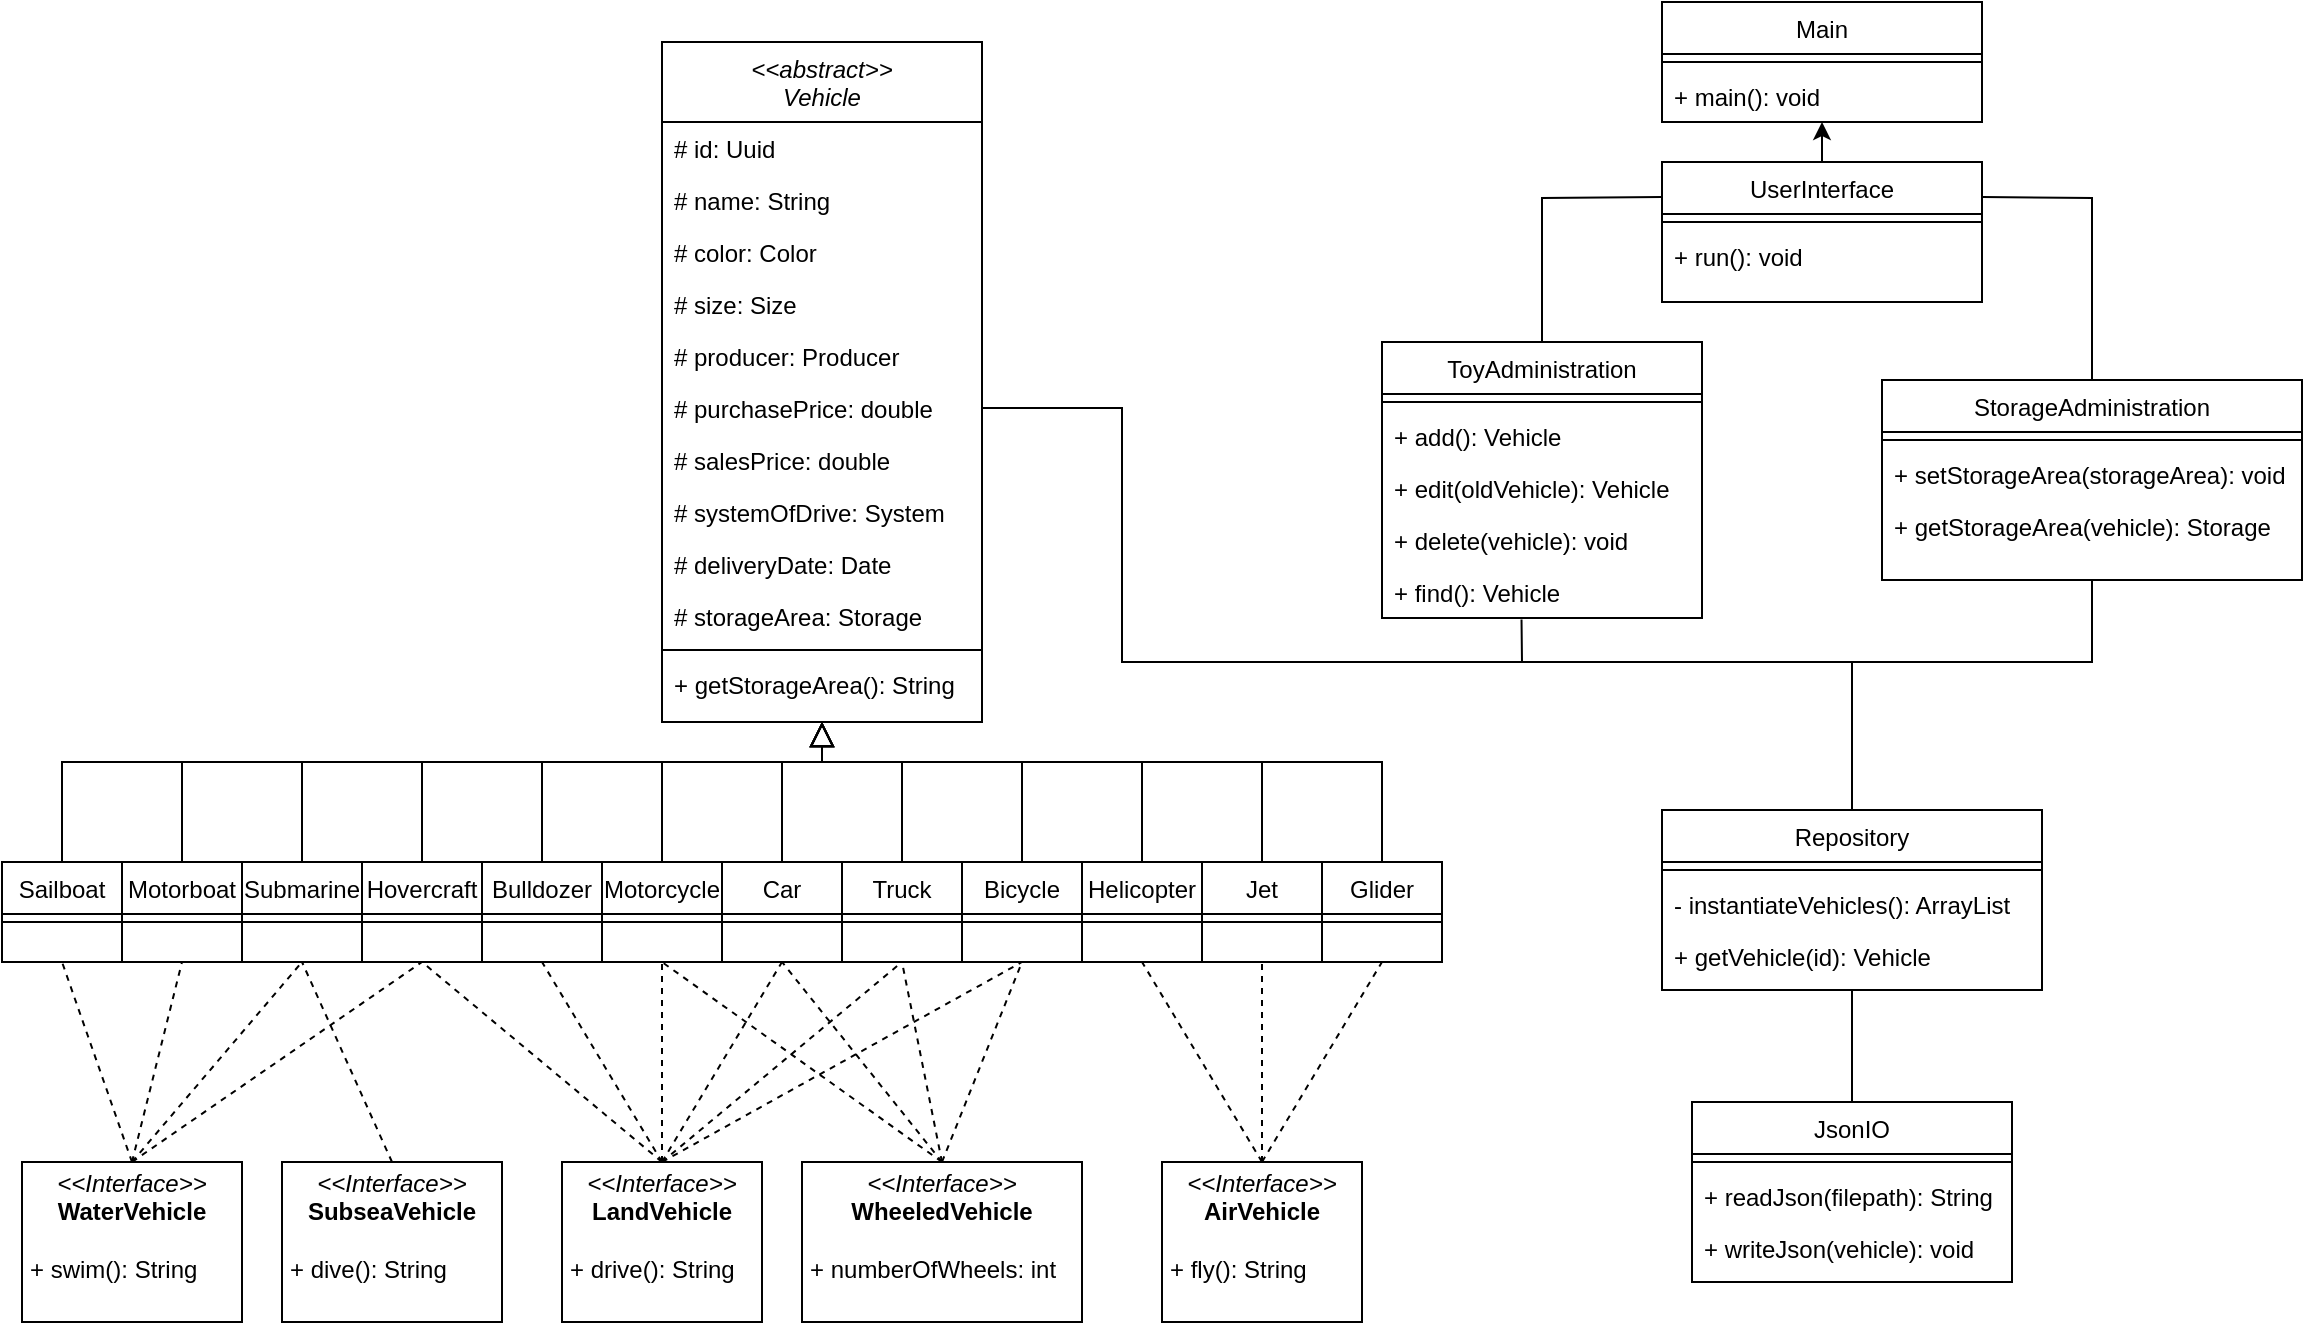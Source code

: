 <mxfile version="20.2.8" type="device"><diagram id="C5RBs43oDa-KdzZeNtuy" name="Page-1"><mxGraphModel dx="1321" dy="770" grid="1" gridSize="10" guides="1" tooltips="1" connect="1" arrows="1" fold="1" page="1" pageScale="1" pageWidth="1169" pageHeight="827" background="none" math="0" shadow="0"><root><mxCell id="WIyWlLk6GJQsqaUBKTNV-0"/><mxCell id="WIyWlLk6GJQsqaUBKTNV-1" parent="WIyWlLk6GJQsqaUBKTNV-0"/><mxCell id="zkfFHV4jXpPFQw0GAbJ--0" value="&lt;&lt;abstract&gt;&gt;&#10;Vehicle" style="swimlane;fontStyle=2;align=center;verticalAlign=top;childLayout=stackLayout;horizontal=1;startSize=40;horizontalStack=0;resizeParent=1;resizeLast=0;collapsible=1;marginBottom=0;rounded=0;shadow=0;strokeWidth=1;" parent="WIyWlLk6GJQsqaUBKTNV-1" vertex="1"><mxGeometry x="330" y="30" width="160" height="340" as="geometry"><mxRectangle x="230" y="140" width="160" height="26" as="alternateBounds"/></mxGeometry></mxCell><mxCell id="zkfFHV4jXpPFQw0GAbJ--1" value="# id: Uuid" style="text;align=left;verticalAlign=top;spacingLeft=4;spacingRight=4;overflow=hidden;rotatable=0;points=[[0,0.5],[1,0.5]];portConstraint=eastwest;" parent="zkfFHV4jXpPFQw0GAbJ--0" vertex="1"><mxGeometry y="40" width="160" height="26" as="geometry"/></mxCell><mxCell id="zkfFHV4jXpPFQw0GAbJ--2" value="# name: String" style="text;align=left;verticalAlign=top;spacingLeft=4;spacingRight=4;overflow=hidden;rotatable=0;points=[[0,0.5],[1,0.5]];portConstraint=eastwest;rounded=0;shadow=0;html=0;" parent="zkfFHV4jXpPFQw0GAbJ--0" vertex="1"><mxGeometry y="66" width="160" height="26" as="geometry"/></mxCell><mxCell id="zkfFHV4jXpPFQw0GAbJ--3" value="# color: Color" style="text;align=left;verticalAlign=top;spacingLeft=4;spacingRight=4;overflow=hidden;rotatable=0;points=[[0,0.5],[1,0.5]];portConstraint=eastwest;rounded=0;shadow=0;html=0;" parent="zkfFHV4jXpPFQw0GAbJ--0" vertex="1"><mxGeometry y="92" width="160" height="26" as="geometry"/></mxCell><mxCell id="8OwwQcDGxxuHu0aGIDYA-7" value="# size: Size" style="text;align=left;verticalAlign=top;spacingLeft=4;spacingRight=4;overflow=hidden;rotatable=0;points=[[0,0.5],[1,0.5]];portConstraint=eastwest;rounded=0;shadow=0;html=0;" parent="zkfFHV4jXpPFQw0GAbJ--0" vertex="1"><mxGeometry y="118" width="160" height="26" as="geometry"/></mxCell><mxCell id="8OwwQcDGxxuHu0aGIDYA-8" value="# producer: Producer" style="text;align=left;verticalAlign=top;spacingLeft=4;spacingRight=4;overflow=hidden;rotatable=0;points=[[0,0.5],[1,0.5]];portConstraint=eastwest;rounded=0;shadow=0;html=0;" parent="zkfFHV4jXpPFQw0GAbJ--0" vertex="1"><mxGeometry y="144" width="160" height="26" as="geometry"/></mxCell><mxCell id="8OwwQcDGxxuHu0aGIDYA-9" value="# purchasePrice: double" style="text;align=left;verticalAlign=top;spacingLeft=4;spacingRight=4;overflow=hidden;rotatable=0;points=[[0,0.5],[1,0.5]];portConstraint=eastwest;rounded=0;shadow=0;html=0;" parent="zkfFHV4jXpPFQw0GAbJ--0" vertex="1"><mxGeometry y="170" width="160" height="26" as="geometry"/></mxCell><mxCell id="8OwwQcDGxxuHu0aGIDYA-0" value="# salesPrice: double" style="text;align=left;verticalAlign=top;spacingLeft=4;spacingRight=4;overflow=hidden;rotatable=0;points=[[0,0.5],[1,0.5]];portConstraint=eastwest;rounded=0;shadow=0;html=0;" parent="zkfFHV4jXpPFQw0GAbJ--0" vertex="1"><mxGeometry y="196" width="160" height="26" as="geometry"/></mxCell><mxCell id="8OwwQcDGxxuHu0aGIDYA-11" value="# systemOfDrive: System" style="text;align=left;verticalAlign=top;spacingLeft=4;spacingRight=4;overflow=hidden;rotatable=0;points=[[0,0.5],[1,0.5]];portConstraint=eastwest;rounded=0;shadow=0;html=0;" parent="zkfFHV4jXpPFQw0GAbJ--0" vertex="1"><mxGeometry y="222" width="160" height="26" as="geometry"/></mxCell><mxCell id="8OwwQcDGxxuHu0aGIDYA-10" value="# deliveryDate: Date" style="text;align=left;verticalAlign=top;spacingLeft=4;spacingRight=4;overflow=hidden;rotatable=0;points=[[0,0.5],[1,0.5]];portConstraint=eastwest;rounded=0;shadow=0;html=0;" parent="zkfFHV4jXpPFQw0GAbJ--0" vertex="1"><mxGeometry y="248" width="160" height="26" as="geometry"/></mxCell><mxCell id="8OwwQcDGxxuHu0aGIDYA-12" value="# storageArea: Storage" style="text;align=left;verticalAlign=top;spacingLeft=4;spacingRight=4;overflow=hidden;rotatable=0;points=[[0,0.5],[1,0.5]];portConstraint=eastwest;rounded=0;shadow=0;html=0;" parent="zkfFHV4jXpPFQw0GAbJ--0" vertex="1"><mxGeometry y="274" width="160" height="26" as="geometry"/></mxCell><mxCell id="zkfFHV4jXpPFQw0GAbJ--4" value="" style="line;html=1;strokeWidth=1;align=left;verticalAlign=middle;spacingTop=-1;spacingLeft=3;spacingRight=3;rotatable=0;labelPosition=right;points=[];portConstraint=eastwest;" parent="zkfFHV4jXpPFQw0GAbJ--0" vertex="1"><mxGeometry y="300" width="160" height="8" as="geometry"/></mxCell><mxCell id="8OwwQcDGxxuHu0aGIDYA-20" value="+ getStorageArea(): String" style="text;align=left;verticalAlign=top;spacingLeft=4;spacingRight=4;overflow=hidden;rotatable=0;points=[[0,0.5],[1,0.5]];portConstraint=eastwest;" parent="zkfFHV4jXpPFQw0GAbJ--0" vertex="1"><mxGeometry y="308" width="160" height="26" as="geometry"/></mxCell><mxCell id="zkfFHV4jXpPFQw0GAbJ--6" value="Sailboat" style="swimlane;fontStyle=0;align=center;verticalAlign=top;childLayout=stackLayout;horizontal=1;startSize=26;horizontalStack=0;resizeParent=1;resizeLast=0;collapsible=1;marginBottom=0;rounded=0;shadow=0;strokeWidth=1;" parent="WIyWlLk6GJQsqaUBKTNV-1" vertex="1"><mxGeometry y="440" width="60" height="50" as="geometry"><mxRectangle x="130" y="380" width="160" height="26" as="alternateBounds"/></mxGeometry></mxCell><mxCell id="zkfFHV4jXpPFQw0GAbJ--9" value="" style="line;html=1;strokeWidth=1;align=left;verticalAlign=middle;spacingTop=-1;spacingLeft=3;spacingRight=3;rotatable=0;labelPosition=right;points=[];portConstraint=eastwest;" parent="zkfFHV4jXpPFQw0GAbJ--6" vertex="1"><mxGeometry y="26" width="60" height="8" as="geometry"/></mxCell><mxCell id="zkfFHV4jXpPFQw0GAbJ--12" value="" style="endArrow=block;endSize=10;endFill=0;shadow=0;strokeWidth=1;rounded=0;edgeStyle=elbowEdgeStyle;elbow=vertical;" parent="WIyWlLk6GJQsqaUBKTNV-1" source="zkfFHV4jXpPFQw0GAbJ--6" target="zkfFHV4jXpPFQw0GAbJ--0" edge="1"><mxGeometry width="160" relative="1" as="geometry"><mxPoint x="200" y="203" as="sourcePoint"/><mxPoint x="200" y="203" as="targetPoint"/><Array as="points"><mxPoint x="410" y="390"/></Array></mxGeometry></mxCell><mxCell id="zkfFHV4jXpPFQw0GAbJ--13" value="Bulldozer" style="swimlane;fontStyle=0;align=center;verticalAlign=top;childLayout=stackLayout;horizontal=1;startSize=26;horizontalStack=0;resizeParent=1;resizeLast=0;collapsible=1;marginBottom=0;rounded=0;shadow=0;strokeWidth=1;" parent="WIyWlLk6GJQsqaUBKTNV-1" vertex="1"><mxGeometry x="240" y="440" width="60" height="50" as="geometry"><mxRectangle x="340" y="380" width="170" height="26" as="alternateBounds"/></mxGeometry></mxCell><mxCell id="zkfFHV4jXpPFQw0GAbJ--15" value="" style="line;html=1;strokeWidth=1;align=left;verticalAlign=middle;spacingTop=-1;spacingLeft=3;spacingRight=3;rotatable=0;labelPosition=right;points=[];portConstraint=eastwest;" parent="zkfFHV4jXpPFQw0GAbJ--13" vertex="1"><mxGeometry y="26" width="60" height="8" as="geometry"/></mxCell><mxCell id="zkfFHV4jXpPFQw0GAbJ--16" value="" style="endArrow=block;endSize=10;endFill=0;shadow=0;strokeWidth=1;rounded=0;edgeStyle=elbowEdgeStyle;elbow=vertical;entryX=0.5;entryY=1;entryDx=0;entryDy=0;" parent="WIyWlLk6GJQsqaUBKTNV-1" source="zkfFHV4jXpPFQw0GAbJ--13" target="zkfFHV4jXpPFQw0GAbJ--0" edge="1"><mxGeometry width="160" relative="1" as="geometry"><mxPoint x="210" y="373" as="sourcePoint"/><mxPoint x="310" y="271" as="targetPoint"/><Array as="points"><mxPoint x="350" y="390"/></Array></mxGeometry></mxCell><mxCell id="8OwwQcDGxxuHu0aGIDYA-53" style="edgeStyle=orthogonalEdgeStyle;rounded=0;orthogonalLoop=1;jettySize=auto;html=1;exitX=0.5;exitY=0;exitDx=0;exitDy=0;entryX=0.5;entryY=1;entryDx=0;entryDy=0;" parent="WIyWlLk6GJQsqaUBKTNV-1" source="zkfFHV4jXpPFQw0GAbJ--17" target="8OwwQcDGxxuHu0aGIDYA-50" edge="1"><mxGeometry relative="1" as="geometry"/></mxCell><mxCell id="zkfFHV4jXpPFQw0GAbJ--17" value="UserInterface" style="swimlane;fontStyle=0;align=center;verticalAlign=top;childLayout=stackLayout;horizontal=1;startSize=26;horizontalStack=0;resizeParent=1;resizeLast=0;collapsible=1;marginBottom=0;rounded=0;shadow=0;strokeWidth=1;" parent="WIyWlLk6GJQsqaUBKTNV-1" vertex="1"><mxGeometry x="830" y="90" width="160" height="70" as="geometry"><mxRectangle x="550" y="140" width="160" height="26" as="alternateBounds"/></mxGeometry></mxCell><mxCell id="zkfFHV4jXpPFQw0GAbJ--23" value="" style="line;html=1;strokeWidth=1;align=left;verticalAlign=middle;spacingTop=-1;spacingLeft=3;spacingRight=3;rotatable=0;labelPosition=right;points=[];portConstraint=eastwest;" parent="zkfFHV4jXpPFQw0GAbJ--17" vertex="1"><mxGeometry y="26" width="160" height="8" as="geometry"/></mxCell><mxCell id="zkfFHV4jXpPFQw0GAbJ--24" value="+ run(): void" style="text;align=left;verticalAlign=top;spacingLeft=4;spacingRight=4;overflow=hidden;rotatable=0;points=[[0,0.5],[1,0.5]];portConstraint=eastwest;" parent="zkfFHV4jXpPFQw0GAbJ--17" vertex="1"><mxGeometry y="34" width="160" height="26" as="geometry"/></mxCell><mxCell id="8OwwQcDGxxuHu0aGIDYA-1" value="Helicopter" style="swimlane;fontStyle=0;align=center;verticalAlign=top;childLayout=stackLayout;horizontal=1;startSize=26;horizontalStack=0;resizeParent=1;resizeLast=0;collapsible=1;marginBottom=0;rounded=0;shadow=0;strokeWidth=1;" parent="WIyWlLk6GJQsqaUBKTNV-1" vertex="1"><mxGeometry x="540" y="440" width="60" height="50" as="geometry"><mxRectangle x="340" y="380" width="170" height="26" as="alternateBounds"/></mxGeometry></mxCell><mxCell id="8OwwQcDGxxuHu0aGIDYA-3" value="" style="line;html=1;strokeWidth=1;align=left;verticalAlign=middle;spacingTop=-1;spacingLeft=3;spacingRight=3;rotatable=0;labelPosition=right;points=[];portConstraint=eastwest;" parent="8OwwQcDGxxuHu0aGIDYA-1" vertex="1"><mxGeometry y="26" width="60" height="8" as="geometry"/></mxCell><mxCell id="8OwwQcDGxxuHu0aGIDYA-4" value="" style="endArrow=block;endSize=10;endFill=0;shadow=0;strokeWidth=1;rounded=0;edgeStyle=elbowEdgeStyle;elbow=vertical;exitX=0.5;exitY=0;exitDx=0;exitDy=0;entryX=0.5;entryY=1;entryDx=0;entryDy=0;" parent="WIyWlLk6GJQsqaUBKTNV-1" source="8OwwQcDGxxuHu0aGIDYA-1" target="zkfFHV4jXpPFQw0GAbJ--0" edge="1"><mxGeometry width="160" relative="1" as="geometry"><mxPoint x="320" y="354" as="sourcePoint"/><mxPoint x="520" y="310" as="targetPoint"/><Array as="points"><mxPoint x="530" y="390"/><mxPoint x="510" y="340"/><mxPoint x="410" y="340"/></Array></mxGeometry></mxCell><mxCell id="8OwwQcDGxxuHu0aGIDYA-25" value="ToyAdministration" style="swimlane;fontStyle=0;align=center;verticalAlign=top;childLayout=stackLayout;horizontal=1;startSize=26;horizontalStack=0;resizeParent=1;resizeLast=0;collapsible=1;marginBottom=0;rounded=0;shadow=0;strokeWidth=1;" parent="WIyWlLk6GJQsqaUBKTNV-1" vertex="1"><mxGeometry x="690" y="180" width="160" height="138" as="geometry"><mxRectangle x="550" y="140" width="160" height="26" as="alternateBounds"/></mxGeometry></mxCell><mxCell id="8OwwQcDGxxuHu0aGIDYA-26" value="" style="line;html=1;strokeWidth=1;align=left;verticalAlign=middle;spacingTop=-1;spacingLeft=3;spacingRight=3;rotatable=0;labelPosition=right;points=[];portConstraint=eastwest;" parent="8OwwQcDGxxuHu0aGIDYA-25" vertex="1"><mxGeometry y="26" width="160" height="8" as="geometry"/></mxCell><mxCell id="8OwwQcDGxxuHu0aGIDYA-27" value="+ add(): Vehicle" style="text;align=left;verticalAlign=top;spacingLeft=4;spacingRight=4;overflow=hidden;rotatable=0;points=[[0,0.5],[1,0.5]];portConstraint=eastwest;" parent="8OwwQcDGxxuHu0aGIDYA-25" vertex="1"><mxGeometry y="34" width="160" height="26" as="geometry"/></mxCell><mxCell id="8OwwQcDGxxuHu0aGIDYA-31" value="+ edit(oldVehicle): Vehicle" style="text;align=left;verticalAlign=top;spacingLeft=4;spacingRight=4;overflow=hidden;rotatable=0;points=[[0,0.5],[1,0.5]];portConstraint=eastwest;" parent="8OwwQcDGxxuHu0aGIDYA-25" vertex="1"><mxGeometry y="60" width="160" height="26" as="geometry"/></mxCell><mxCell id="8OwwQcDGxxuHu0aGIDYA-32" value="+ delete(vehicle): void" style="text;align=left;verticalAlign=top;spacingLeft=4;spacingRight=4;overflow=hidden;rotatable=0;points=[[0,0.5],[1,0.5]];portConstraint=eastwest;" parent="8OwwQcDGxxuHu0aGIDYA-25" vertex="1"><mxGeometry y="86" width="160" height="26" as="geometry"/></mxCell><mxCell id="8OwwQcDGxxuHu0aGIDYA-33" value="+ find(): Vehicle" style="text;align=left;verticalAlign=top;spacingLeft=4;spacingRight=4;overflow=hidden;rotatable=0;points=[[0,0.5],[1,0.5]];portConstraint=eastwest;" parent="8OwwQcDGxxuHu0aGIDYA-25" vertex="1"><mxGeometry y="112" width="160" height="26" as="geometry"/></mxCell><mxCell id="8OwwQcDGxxuHu0aGIDYA-28" value="StorageAdministration" style="swimlane;fontStyle=0;align=center;verticalAlign=top;childLayout=stackLayout;horizontal=1;startSize=26;horizontalStack=0;resizeParent=1;resizeLast=0;collapsible=1;marginBottom=0;rounded=0;shadow=0;strokeWidth=1;" parent="WIyWlLk6GJQsqaUBKTNV-1" vertex="1"><mxGeometry x="940" y="199" width="210" height="100" as="geometry"><mxRectangle x="550" y="140" width="160" height="26" as="alternateBounds"/></mxGeometry></mxCell><mxCell id="8OwwQcDGxxuHu0aGIDYA-29" value="" style="line;html=1;strokeWidth=1;align=left;verticalAlign=middle;spacingTop=-1;spacingLeft=3;spacingRight=3;rotatable=0;labelPosition=right;points=[];portConstraint=eastwest;" parent="8OwwQcDGxxuHu0aGIDYA-28" vertex="1"><mxGeometry y="26" width="210" height="8" as="geometry"/></mxCell><mxCell id="8OwwQcDGxxuHu0aGIDYA-30" value="+ setStorageArea(storageArea): void" style="text;align=left;verticalAlign=top;spacingLeft=4;spacingRight=4;overflow=hidden;rotatable=0;points=[[0,0.5],[1,0.5]];portConstraint=eastwest;" parent="8OwwQcDGxxuHu0aGIDYA-28" vertex="1"><mxGeometry y="34" width="210" height="26" as="geometry"/></mxCell><mxCell id="8OwwQcDGxxuHu0aGIDYA-34" value="+ getStorageArea(vehicle): Storage" style="text;align=left;verticalAlign=top;spacingLeft=4;spacingRight=4;overflow=hidden;rotatable=0;points=[[0,0.5],[1,0.5]];portConstraint=eastwest;" parent="8OwwQcDGxxuHu0aGIDYA-28" vertex="1"><mxGeometry y="60" width="210" height="26" as="geometry"/></mxCell><mxCell id="8OwwQcDGxxuHu0aGIDYA-35" value="" style="endArrow=none;html=1;rounded=0;exitX=0.5;exitY=0;exitDx=0;exitDy=0;entryX=0;entryY=0.25;entryDx=0;entryDy=0;" parent="WIyWlLk6GJQsqaUBKTNV-1" source="8OwwQcDGxxuHu0aGIDYA-25" target="zkfFHV4jXpPFQw0GAbJ--17" edge="1"><mxGeometry width="50" height="50" relative="1" as="geometry"><mxPoint x="710" y="100" as="sourcePoint"/><mxPoint x="760" y="50" as="targetPoint"/><Array as="points"><mxPoint x="770" y="108"/></Array></mxGeometry></mxCell><mxCell id="8OwwQcDGxxuHu0aGIDYA-36" value="" style="endArrow=none;html=1;rounded=0;exitX=1;exitY=0.25;exitDx=0;exitDy=0;entryX=0.5;entryY=0;entryDx=0;entryDy=0;" parent="WIyWlLk6GJQsqaUBKTNV-1" source="zkfFHV4jXpPFQw0GAbJ--17" target="8OwwQcDGxxuHu0aGIDYA-28" edge="1"><mxGeometry width="50" height="50" relative="1" as="geometry"><mxPoint x="1020" y="80" as="sourcePoint"/><mxPoint x="1070" y="40" as="targetPoint"/><Array as="points"><mxPoint x="1045" y="108"/></Array></mxGeometry></mxCell><mxCell id="8OwwQcDGxxuHu0aGIDYA-37" value="" style="endArrow=none;html=1;rounded=0;entryX=0.436;entryY=1.03;entryDx=0;entryDy=0;entryPerimeter=0;exitX=1;exitY=0.5;exitDx=0;exitDy=0;" parent="WIyWlLk6GJQsqaUBKTNV-1" source="8OwwQcDGxxuHu0aGIDYA-9" target="8OwwQcDGxxuHu0aGIDYA-33" edge="1"><mxGeometry width="50" height="50" relative="1" as="geometry"><mxPoint x="560" y="340" as="sourcePoint"/><mxPoint x="700" y="330" as="targetPoint"/><Array as="points"><mxPoint x="560" y="213"/><mxPoint x="560" y="340"/><mxPoint x="760" y="340"/></Array></mxGeometry></mxCell><mxCell id="8OwwQcDGxxuHu0aGIDYA-38" value="" style="endArrow=none;html=1;rounded=0;entryX=0.5;entryY=1;entryDx=0;entryDy=0;" parent="WIyWlLk6GJQsqaUBKTNV-1" target="8OwwQcDGxxuHu0aGIDYA-28" edge="1"><mxGeometry width="50" height="50" relative="1" as="geometry"><mxPoint x="760" y="340" as="sourcePoint"/><mxPoint x="1030" y="300" as="targetPoint"/><Array as="points"><mxPoint x="1045" y="340"/></Array></mxGeometry></mxCell><mxCell id="8OwwQcDGxxuHu0aGIDYA-39" value="JsonIO" style="swimlane;fontStyle=0;align=center;verticalAlign=top;childLayout=stackLayout;horizontal=1;startSize=26;horizontalStack=0;resizeParent=1;resizeLast=0;collapsible=1;marginBottom=0;rounded=0;shadow=0;strokeWidth=1;" parent="WIyWlLk6GJQsqaUBKTNV-1" vertex="1"><mxGeometry x="845" y="560" width="160" height="90" as="geometry"><mxRectangle x="550" y="140" width="160" height="26" as="alternateBounds"/></mxGeometry></mxCell><mxCell id="8OwwQcDGxxuHu0aGIDYA-40" value="" style="line;html=1;strokeWidth=1;align=left;verticalAlign=middle;spacingTop=-1;spacingLeft=3;spacingRight=3;rotatable=0;labelPosition=right;points=[];portConstraint=eastwest;" parent="8OwwQcDGxxuHu0aGIDYA-39" vertex="1"><mxGeometry y="26" width="160" height="8" as="geometry"/></mxCell><mxCell id="8OwwQcDGxxuHu0aGIDYA-41" value="+ readJson(filepath): String" style="text;align=left;verticalAlign=top;spacingLeft=4;spacingRight=4;overflow=hidden;rotatable=0;points=[[0,0.5],[1,0.5]];portConstraint=eastwest;" parent="8OwwQcDGxxuHu0aGIDYA-39" vertex="1"><mxGeometry y="34" width="160" height="26" as="geometry"/></mxCell><mxCell id="8OwwQcDGxxuHu0aGIDYA-42" value="+ writeJson(vehicle): void" style="text;align=left;verticalAlign=top;spacingLeft=4;spacingRight=4;overflow=hidden;rotatable=0;points=[[0,0.5],[1,0.5]];portConstraint=eastwest;" parent="8OwwQcDGxxuHu0aGIDYA-39" vertex="1"><mxGeometry y="60" width="160" height="26" as="geometry"/></mxCell><mxCell id="8OwwQcDGxxuHu0aGIDYA-46" value="Repository" style="swimlane;fontStyle=0;align=center;verticalAlign=top;childLayout=stackLayout;horizontal=1;startSize=26;horizontalStack=0;resizeParent=1;resizeLast=0;collapsible=1;marginBottom=0;rounded=0;shadow=0;strokeWidth=1;" parent="WIyWlLk6GJQsqaUBKTNV-1" vertex="1"><mxGeometry x="830" y="414" width="190" height="90" as="geometry"><mxRectangle x="550" y="140" width="160" height="26" as="alternateBounds"/></mxGeometry></mxCell><mxCell id="8OwwQcDGxxuHu0aGIDYA-47" value="" style="line;html=1;strokeWidth=1;align=left;verticalAlign=middle;spacingTop=-1;spacingLeft=3;spacingRight=3;rotatable=0;labelPosition=right;points=[];portConstraint=eastwest;" parent="8OwwQcDGxxuHu0aGIDYA-46" vertex="1"><mxGeometry y="26" width="190" height="8" as="geometry"/></mxCell><mxCell id="8OwwQcDGxxuHu0aGIDYA-48" value="- instantiateVehicles(): ArrayList" style="text;align=left;verticalAlign=top;spacingLeft=4;spacingRight=4;overflow=hidden;rotatable=0;points=[[0,0.5],[1,0.5]];portConstraint=eastwest;" parent="8OwwQcDGxxuHu0aGIDYA-46" vertex="1"><mxGeometry y="34" width="190" height="26" as="geometry"/></mxCell><mxCell id="8OwwQcDGxxuHu0aGIDYA-49" value="+ getVehicle(id): Vehicle" style="text;align=left;verticalAlign=top;spacingLeft=4;spacingRight=4;overflow=hidden;rotatable=0;points=[[0,0.5],[1,0.5]];portConstraint=eastwest;" parent="8OwwQcDGxxuHu0aGIDYA-46" vertex="1"><mxGeometry y="60" width="190" height="26" as="geometry"/></mxCell><mxCell id="8OwwQcDGxxuHu0aGIDYA-50" value="Main" style="swimlane;fontStyle=0;align=center;verticalAlign=top;childLayout=stackLayout;horizontal=1;startSize=26;horizontalStack=0;resizeParent=1;resizeLast=0;collapsible=1;marginBottom=0;rounded=0;shadow=0;strokeWidth=1;" parent="WIyWlLk6GJQsqaUBKTNV-1" vertex="1"><mxGeometry x="830" y="10" width="160" height="60" as="geometry"><mxRectangle x="550" y="140" width="160" height="26" as="alternateBounds"/></mxGeometry></mxCell><mxCell id="8OwwQcDGxxuHu0aGIDYA-51" value="" style="line;html=1;strokeWidth=1;align=left;verticalAlign=middle;spacingTop=-1;spacingLeft=3;spacingRight=3;rotatable=0;labelPosition=right;points=[];portConstraint=eastwest;" parent="8OwwQcDGxxuHu0aGIDYA-50" vertex="1"><mxGeometry y="26" width="160" height="8" as="geometry"/></mxCell><mxCell id="8OwwQcDGxxuHu0aGIDYA-52" value="+ main(): void" style="text;align=left;verticalAlign=top;spacingLeft=4;spacingRight=4;overflow=hidden;rotatable=0;points=[[0,0.5],[1,0.5]];portConstraint=eastwest;" parent="8OwwQcDGxxuHu0aGIDYA-50" vertex="1"><mxGeometry y="34" width="160" height="26" as="geometry"/></mxCell><mxCell id="8OwwQcDGxxuHu0aGIDYA-54" value="" style="endArrow=none;html=1;rounded=0;exitX=0.5;exitY=0;exitDx=0;exitDy=0;entryX=0.5;entryY=1;entryDx=0;entryDy=0;" parent="WIyWlLk6GJQsqaUBKTNV-1" source="8OwwQcDGxxuHu0aGIDYA-39" target="8OwwQcDGxxuHu0aGIDYA-46" edge="1"><mxGeometry width="50" height="50" relative="1" as="geometry"><mxPoint x="919.44" y="554" as="sourcePoint"/><mxPoint x="920" y="510" as="targetPoint"/><Array as="points"/></mxGeometry></mxCell><mxCell id="8OwwQcDGxxuHu0aGIDYA-55" value="" style="endArrow=none;html=1;rounded=0;exitX=0.5;exitY=0;exitDx=0;exitDy=0;" parent="WIyWlLk6GJQsqaUBKTNV-1" source="8OwwQcDGxxuHu0aGIDYA-46" edge="1"><mxGeometry width="50" height="50" relative="1" as="geometry"><mxPoint x="924.69" y="406" as="sourcePoint"/><mxPoint x="925" y="340" as="targetPoint"/><Array as="points"/></mxGeometry></mxCell><mxCell id="I6MxfK9byybPwFZ5vAYQ-0" value="&lt;p style=&quot;margin:0px;margin-top:4px;text-align:center;&quot;&gt;&lt;i&gt;&amp;lt;&amp;lt;Interface&amp;gt;&amp;gt;&lt;/i&gt;&lt;br&gt;&lt;b&gt;WaterVehicle&lt;/b&gt;&lt;/p&gt;&lt;p style=&quot;margin:0px;margin-left:4px;&quot;&gt;&lt;br&gt;&lt;/p&gt;&lt;p style=&quot;margin:0px;margin-left:4px;&quot;&gt;+ swim(): String&lt;br&gt;&lt;/p&gt;" style="verticalAlign=top;align=left;overflow=fill;fontSize=12;fontFamily=Helvetica;html=1;" vertex="1" parent="WIyWlLk6GJQsqaUBKTNV-1"><mxGeometry x="10" y="590" width="110" height="80" as="geometry"/></mxCell><mxCell id="I6MxfK9byybPwFZ5vAYQ-1" value="Motorboat" style="swimlane;fontStyle=0;align=center;verticalAlign=top;childLayout=stackLayout;horizontal=1;startSize=26;horizontalStack=0;resizeParent=1;resizeLast=0;collapsible=1;marginBottom=0;rounded=0;shadow=0;strokeWidth=1;" vertex="1" parent="WIyWlLk6GJQsqaUBKTNV-1"><mxGeometry x="60" y="440" width="60" height="50" as="geometry"><mxRectangle x="130" y="380" width="160" height="26" as="alternateBounds"/></mxGeometry></mxCell><mxCell id="I6MxfK9byybPwFZ5vAYQ-2" value="" style="line;html=1;strokeWidth=1;align=left;verticalAlign=middle;spacingTop=-1;spacingLeft=3;spacingRight=3;rotatable=0;labelPosition=right;points=[];portConstraint=eastwest;" vertex="1" parent="I6MxfK9byybPwFZ5vAYQ-1"><mxGeometry y="26" width="60" height="8" as="geometry"/></mxCell><mxCell id="I6MxfK9byybPwFZ5vAYQ-3" value="Submarine" style="swimlane;fontStyle=0;align=center;verticalAlign=top;childLayout=stackLayout;horizontal=1;startSize=26;horizontalStack=0;resizeParent=1;resizeLast=0;collapsible=1;marginBottom=0;rounded=0;shadow=0;strokeWidth=1;" vertex="1" parent="WIyWlLk6GJQsqaUBKTNV-1"><mxGeometry x="120" y="440" width="60" height="50" as="geometry"><mxRectangle x="120" y="440" width="160" height="26" as="alternateBounds"/></mxGeometry></mxCell><mxCell id="I6MxfK9byybPwFZ5vAYQ-4" value="" style="line;html=1;strokeWidth=1;align=left;verticalAlign=middle;spacingTop=-1;spacingLeft=3;spacingRight=3;rotatable=0;labelPosition=right;points=[];portConstraint=eastwest;" vertex="1" parent="I6MxfK9byybPwFZ5vAYQ-3"><mxGeometry y="26" width="60" height="8" as="geometry"/></mxCell><mxCell id="I6MxfK9byybPwFZ5vAYQ-7" value="Hovercraft" style="swimlane;fontStyle=0;align=center;verticalAlign=top;childLayout=stackLayout;horizontal=1;startSize=26;horizontalStack=0;resizeParent=1;resizeLast=0;collapsible=1;marginBottom=0;rounded=0;shadow=0;strokeWidth=1;" vertex="1" parent="WIyWlLk6GJQsqaUBKTNV-1"><mxGeometry x="180" y="440" width="60" height="50" as="geometry"><mxRectangle x="120" y="440" width="160" height="26" as="alternateBounds"/></mxGeometry></mxCell><mxCell id="I6MxfK9byybPwFZ5vAYQ-8" value="" style="line;html=1;strokeWidth=1;align=left;verticalAlign=middle;spacingTop=-1;spacingLeft=3;spacingRight=3;rotatable=0;labelPosition=right;points=[];portConstraint=eastwest;" vertex="1" parent="I6MxfK9byybPwFZ5vAYQ-7"><mxGeometry y="26" width="60" height="8" as="geometry"/></mxCell><mxCell id="I6MxfK9byybPwFZ5vAYQ-12" value="&lt;p style=&quot;margin:0px;margin-top:4px;text-align:center;&quot;&gt;&lt;i&gt;&amp;lt;&amp;lt;Interface&amp;gt;&amp;gt;&lt;/i&gt;&lt;br&gt;&lt;b&gt;LandVehicle&lt;/b&gt;&lt;/p&gt;&lt;p style=&quot;margin:0px;margin-left:4px;&quot;&gt;&lt;br&gt;&lt;/p&gt;&lt;p style=&quot;margin:0px;margin-left:4px;&quot;&gt;+ drive(): String&lt;br&gt;&lt;/p&gt;" style="verticalAlign=top;align=left;overflow=fill;fontSize=12;fontFamily=Helvetica;html=1;" vertex="1" parent="WIyWlLk6GJQsqaUBKTNV-1"><mxGeometry x="280" y="590" width="100" height="80" as="geometry"/></mxCell><mxCell id="I6MxfK9byybPwFZ5vAYQ-14" value="Motorcycle" style="swimlane;fontStyle=0;align=center;verticalAlign=top;childLayout=stackLayout;horizontal=1;startSize=26;horizontalStack=0;resizeParent=1;resizeLast=0;collapsible=1;marginBottom=0;rounded=0;shadow=0;strokeWidth=1;" vertex="1" parent="WIyWlLk6GJQsqaUBKTNV-1"><mxGeometry x="300" y="440" width="60" height="50" as="geometry"><mxRectangle x="340" y="380" width="170" height="26" as="alternateBounds"/></mxGeometry></mxCell><mxCell id="I6MxfK9byybPwFZ5vAYQ-15" value="" style="line;html=1;strokeWidth=1;align=left;verticalAlign=middle;spacingTop=-1;spacingLeft=3;spacingRight=3;rotatable=0;labelPosition=right;points=[];portConstraint=eastwest;" vertex="1" parent="I6MxfK9byybPwFZ5vAYQ-14"><mxGeometry y="26" width="60" height="8" as="geometry"/></mxCell><mxCell id="I6MxfK9byybPwFZ5vAYQ-16" value="Truck" style="swimlane;fontStyle=0;align=center;verticalAlign=top;childLayout=stackLayout;horizontal=1;startSize=26;horizontalStack=0;resizeParent=1;resizeLast=0;collapsible=1;marginBottom=0;rounded=0;shadow=0;strokeWidth=1;" vertex="1" parent="WIyWlLk6GJQsqaUBKTNV-1"><mxGeometry x="420" y="440" width="60" height="50" as="geometry"><mxRectangle x="340" y="380" width="170" height="26" as="alternateBounds"/></mxGeometry></mxCell><mxCell id="I6MxfK9byybPwFZ5vAYQ-17" value="" style="line;html=1;strokeWidth=1;align=left;verticalAlign=middle;spacingTop=-1;spacingLeft=3;spacingRight=3;rotatable=0;labelPosition=right;points=[];portConstraint=eastwest;" vertex="1" parent="I6MxfK9byybPwFZ5vAYQ-16"><mxGeometry y="26" width="60" height="8" as="geometry"/></mxCell><mxCell id="I6MxfK9byybPwFZ5vAYQ-18" value="Car" style="swimlane;fontStyle=0;align=center;verticalAlign=top;childLayout=stackLayout;horizontal=1;startSize=26;horizontalStack=0;resizeParent=1;resizeLast=0;collapsible=1;marginBottom=0;rounded=0;shadow=0;strokeWidth=1;" vertex="1" parent="WIyWlLk6GJQsqaUBKTNV-1"><mxGeometry x="360" y="440" width="60" height="50" as="geometry"><mxRectangle x="340" y="380" width="170" height="26" as="alternateBounds"/></mxGeometry></mxCell><mxCell id="I6MxfK9byybPwFZ5vAYQ-19" value="" style="line;html=1;strokeWidth=1;align=left;verticalAlign=middle;spacingTop=-1;spacingLeft=3;spacingRight=3;rotatable=0;labelPosition=right;points=[];portConstraint=eastwest;" vertex="1" parent="I6MxfK9byybPwFZ5vAYQ-18"><mxGeometry y="26" width="60" height="8" as="geometry"/></mxCell><mxCell id="I6MxfK9byybPwFZ5vAYQ-20" value="Bicycle" style="swimlane;fontStyle=0;align=center;verticalAlign=top;childLayout=stackLayout;horizontal=1;startSize=26;horizontalStack=0;resizeParent=1;resizeLast=0;collapsible=1;marginBottom=0;rounded=0;shadow=0;strokeWidth=1;" vertex="1" parent="WIyWlLk6GJQsqaUBKTNV-1"><mxGeometry x="480" y="440" width="60" height="50" as="geometry"><mxRectangle x="340" y="380" width="170" height="26" as="alternateBounds"/></mxGeometry></mxCell><mxCell id="I6MxfK9byybPwFZ5vAYQ-21" value="" style="line;html=1;strokeWidth=1;align=left;verticalAlign=middle;spacingTop=-1;spacingLeft=3;spacingRight=3;rotatable=0;labelPosition=right;points=[];portConstraint=eastwest;" vertex="1" parent="I6MxfK9byybPwFZ5vAYQ-20"><mxGeometry y="26" width="60" height="8" as="geometry"/></mxCell><mxCell id="I6MxfK9byybPwFZ5vAYQ-22" value="Glider" style="swimlane;fontStyle=0;align=center;verticalAlign=top;childLayout=stackLayout;horizontal=1;startSize=26;horizontalStack=0;resizeParent=1;resizeLast=0;collapsible=1;marginBottom=0;rounded=0;shadow=0;strokeWidth=1;" vertex="1" parent="WIyWlLk6GJQsqaUBKTNV-1"><mxGeometry x="660" y="440" width="60" height="50" as="geometry"><mxRectangle x="340" y="380" width="170" height="26" as="alternateBounds"/></mxGeometry></mxCell><mxCell id="I6MxfK9byybPwFZ5vAYQ-23" value="" style="line;html=1;strokeWidth=1;align=left;verticalAlign=middle;spacingTop=-1;spacingLeft=3;spacingRight=3;rotatable=0;labelPosition=right;points=[];portConstraint=eastwest;" vertex="1" parent="I6MxfK9byybPwFZ5vAYQ-22"><mxGeometry y="26" width="60" height="8" as="geometry"/></mxCell><mxCell id="I6MxfK9byybPwFZ5vAYQ-24" value="Jet" style="swimlane;fontStyle=0;align=center;verticalAlign=top;childLayout=stackLayout;horizontal=1;startSize=26;horizontalStack=0;resizeParent=1;resizeLast=0;collapsible=1;marginBottom=0;rounded=0;shadow=0;strokeWidth=1;" vertex="1" parent="WIyWlLk6GJQsqaUBKTNV-1"><mxGeometry x="600" y="440" width="60" height="50" as="geometry"><mxRectangle x="340" y="380" width="170" height="26" as="alternateBounds"/></mxGeometry></mxCell><mxCell id="I6MxfK9byybPwFZ5vAYQ-25" value="" style="line;html=1;strokeWidth=1;align=left;verticalAlign=middle;spacingTop=-1;spacingLeft=3;spacingRight=3;rotatable=0;labelPosition=right;points=[];portConstraint=eastwest;" vertex="1" parent="I6MxfK9byybPwFZ5vAYQ-24"><mxGeometry y="26" width="60" height="8" as="geometry"/></mxCell><mxCell id="I6MxfK9byybPwFZ5vAYQ-27" value="&lt;p style=&quot;margin:0px;margin-top:4px;text-align:center;&quot;&gt;&lt;i&gt;&amp;lt;&amp;lt;Interface&amp;gt;&amp;gt;&lt;/i&gt;&lt;br&gt;&lt;b&gt;AirVehicle&lt;/b&gt;&lt;/p&gt;&lt;p style=&quot;margin:0px;margin-left:4px;&quot;&gt;&lt;br&gt;&lt;/p&gt;&lt;p style=&quot;margin:0px;margin-left:4px;&quot;&gt;+ fly(): String&lt;br&gt;&lt;/p&gt;" style="verticalAlign=top;align=left;overflow=fill;fontSize=12;fontFamily=Helvetica;html=1;" vertex="1" parent="WIyWlLk6GJQsqaUBKTNV-1"><mxGeometry x="580" y="590" width="100" height="80" as="geometry"/></mxCell><mxCell id="I6MxfK9byybPwFZ5vAYQ-28" value="" style="endArrow=none;dashed=1;html=1;rounded=0;exitX=0.5;exitY=0;exitDx=0;exitDy=0;entryX=0.5;entryY=1;entryDx=0;entryDy=0;" edge="1" parent="WIyWlLk6GJQsqaUBKTNV-1" source="I6MxfK9byybPwFZ5vAYQ-0" target="zkfFHV4jXpPFQw0GAbJ--6"><mxGeometry width="50" height="50" relative="1" as="geometry"><mxPoint x="40" y="570" as="sourcePoint"/><mxPoint x="90" y="520" as="targetPoint"/></mxGeometry></mxCell><mxCell id="I6MxfK9byybPwFZ5vAYQ-29" value="" style="endArrow=none;dashed=1;html=1;rounded=0;exitX=0.5;exitY=0;exitDx=0;exitDy=0;entryX=0.5;entryY=1;entryDx=0;entryDy=0;" edge="1" parent="WIyWlLk6GJQsqaUBKTNV-1" source="I6MxfK9byybPwFZ5vAYQ-0" target="I6MxfK9byybPwFZ5vAYQ-1"><mxGeometry width="50" height="50" relative="1" as="geometry"><mxPoint x="90" y="550" as="sourcePoint"/><mxPoint x="140" y="500" as="targetPoint"/></mxGeometry></mxCell><mxCell id="I6MxfK9byybPwFZ5vAYQ-30" value="" style="endArrow=none;dashed=1;html=1;rounded=0;exitX=0.5;exitY=0;exitDx=0;exitDy=0;entryX=0.5;entryY=1;entryDx=0;entryDy=0;" edge="1" parent="WIyWlLk6GJQsqaUBKTNV-1" source="I6MxfK9byybPwFZ5vAYQ-0" target="I6MxfK9byybPwFZ5vAYQ-3"><mxGeometry width="50" height="50" relative="1" as="geometry"><mxPoint x="-20" y="580" as="sourcePoint"/><mxPoint x="30" y="530" as="targetPoint"/><Array as="points"/></mxGeometry></mxCell><mxCell id="I6MxfK9byybPwFZ5vAYQ-31" value="" style="endArrow=none;dashed=1;html=1;rounded=0;exitX=0.5;exitY=0;exitDx=0;exitDy=0;entryX=0.5;entryY=1;entryDx=0;entryDy=0;" edge="1" parent="WIyWlLk6GJQsqaUBKTNV-1" source="I6MxfK9byybPwFZ5vAYQ-0" target="I6MxfK9byybPwFZ5vAYQ-7"><mxGeometry width="50" height="50" relative="1" as="geometry"><mxPoint x="200" y="570" as="sourcePoint"/><mxPoint x="250" y="520" as="targetPoint"/></mxGeometry></mxCell><mxCell id="I6MxfK9byybPwFZ5vAYQ-32" value="" style="endArrow=none;dashed=1;html=1;rounded=0;exitX=0.5;exitY=0;exitDx=0;exitDy=0;entryX=0.5;entryY=1;entryDx=0;entryDy=0;" edge="1" parent="WIyWlLk6GJQsqaUBKTNV-1" source="I6MxfK9byybPwFZ5vAYQ-12" target="I6MxfK9byybPwFZ5vAYQ-7"><mxGeometry width="50" height="50" relative="1" as="geometry"><mxPoint x="230" y="570" as="sourcePoint"/><mxPoint x="280" y="520" as="targetPoint"/></mxGeometry></mxCell><mxCell id="I6MxfK9byybPwFZ5vAYQ-33" value="" style="endArrow=none;dashed=1;html=1;rounded=0;exitX=0.5;exitY=0;exitDx=0;exitDy=0;entryX=0.5;entryY=1;entryDx=0;entryDy=0;" edge="1" parent="WIyWlLk6GJQsqaUBKTNV-1" source="I6MxfK9byybPwFZ5vAYQ-12" target="zkfFHV4jXpPFQw0GAbJ--13"><mxGeometry width="50" height="50" relative="1" as="geometry"><mxPoint x="300" y="570" as="sourcePoint"/><mxPoint x="350" y="520" as="targetPoint"/></mxGeometry></mxCell><mxCell id="I6MxfK9byybPwFZ5vAYQ-34" value="" style="endArrow=none;dashed=1;html=1;rounded=0;exitX=0.5;exitY=0;exitDx=0;exitDy=0;entryX=0.5;entryY=1;entryDx=0;entryDy=0;" edge="1" parent="WIyWlLk6GJQsqaUBKTNV-1" source="I6MxfK9byybPwFZ5vAYQ-12" target="I6MxfK9byybPwFZ5vAYQ-14"><mxGeometry width="50" height="50" relative="1" as="geometry"><mxPoint x="300" y="570" as="sourcePoint"/><mxPoint x="350" y="520" as="targetPoint"/></mxGeometry></mxCell><mxCell id="I6MxfK9byybPwFZ5vAYQ-35" value="" style="endArrow=none;dashed=1;html=1;rounded=0;exitX=0.5;exitY=0;exitDx=0;exitDy=0;entryX=0.5;entryY=1;entryDx=0;entryDy=0;" edge="1" parent="WIyWlLk6GJQsqaUBKTNV-1" source="I6MxfK9byybPwFZ5vAYQ-12" target="I6MxfK9byybPwFZ5vAYQ-18"><mxGeometry width="50" height="50" relative="1" as="geometry"><mxPoint x="200" y="570" as="sourcePoint"/><mxPoint x="250" y="520" as="targetPoint"/></mxGeometry></mxCell><mxCell id="I6MxfK9byybPwFZ5vAYQ-36" value="" style="endArrow=none;dashed=1;html=1;rounded=0;exitX=0.5;exitY=0;exitDx=0;exitDy=0;entryX=0.5;entryY=1;entryDx=0;entryDy=0;" edge="1" parent="WIyWlLk6GJQsqaUBKTNV-1" source="I6MxfK9byybPwFZ5vAYQ-12" target="I6MxfK9byybPwFZ5vAYQ-16"><mxGeometry width="50" height="50" relative="1" as="geometry"><mxPoint x="300" y="570" as="sourcePoint"/><mxPoint x="350" y="520" as="targetPoint"/></mxGeometry></mxCell><mxCell id="I6MxfK9byybPwFZ5vAYQ-37" value="" style="endArrow=none;dashed=1;html=1;rounded=0;exitX=0.5;exitY=0;exitDx=0;exitDy=0;entryX=0.5;entryY=1;entryDx=0;entryDy=0;" edge="1" parent="WIyWlLk6GJQsqaUBKTNV-1" source="I6MxfK9byybPwFZ5vAYQ-12" target="I6MxfK9byybPwFZ5vAYQ-20"><mxGeometry width="50" height="50" relative="1" as="geometry"><mxPoint x="390" y="570" as="sourcePoint"/><mxPoint x="440" y="520" as="targetPoint"/></mxGeometry></mxCell><mxCell id="I6MxfK9byybPwFZ5vAYQ-38" value="" style="endArrow=none;dashed=1;html=1;rounded=0;exitX=0.5;exitY=0;exitDx=0;exitDy=0;entryX=0.5;entryY=1;entryDx=0;entryDy=0;" edge="1" parent="WIyWlLk6GJQsqaUBKTNV-1" source="I6MxfK9byybPwFZ5vAYQ-27" target="8OwwQcDGxxuHu0aGIDYA-1"><mxGeometry width="50" height="50" relative="1" as="geometry"><mxPoint x="530" y="570" as="sourcePoint"/><mxPoint x="580" y="520" as="targetPoint"/></mxGeometry></mxCell><mxCell id="I6MxfK9byybPwFZ5vAYQ-39" value="" style="endArrow=none;dashed=1;html=1;rounded=0;exitX=0.5;exitY=0;exitDx=0;exitDy=0;entryX=0.5;entryY=1;entryDx=0;entryDy=0;" edge="1" parent="WIyWlLk6GJQsqaUBKTNV-1" source="I6MxfK9byybPwFZ5vAYQ-27" target="I6MxfK9byybPwFZ5vAYQ-24"><mxGeometry width="50" height="50" relative="1" as="geometry"><mxPoint x="520" y="580" as="sourcePoint"/><mxPoint x="570" y="530" as="targetPoint"/></mxGeometry></mxCell><mxCell id="I6MxfK9byybPwFZ5vAYQ-40" value="" style="endArrow=none;dashed=1;html=1;rounded=0;exitX=0.5;exitY=0;exitDx=0;exitDy=0;entryX=0.5;entryY=1;entryDx=0;entryDy=0;" edge="1" parent="WIyWlLk6GJQsqaUBKTNV-1" source="I6MxfK9byybPwFZ5vAYQ-27" target="I6MxfK9byybPwFZ5vAYQ-22"><mxGeometry width="50" height="50" relative="1" as="geometry"><mxPoint x="610" y="570" as="sourcePoint"/><mxPoint x="660" y="520" as="targetPoint"/></mxGeometry></mxCell><mxCell id="I6MxfK9byybPwFZ5vAYQ-41" value="" style="endArrow=block;endSize=10;endFill=0;shadow=0;strokeWidth=1;rounded=0;edgeStyle=elbowEdgeStyle;elbow=vertical;entryX=0.5;entryY=1;entryDx=0;entryDy=0;exitX=0.5;exitY=0;exitDx=0;exitDy=0;" edge="1" parent="WIyWlLk6GJQsqaUBKTNV-1" source="I6MxfK9byybPwFZ5vAYQ-24" target="zkfFHV4jXpPFQw0GAbJ--0"><mxGeometry width="160" relative="1" as="geometry"><mxPoint x="630" y="420" as="sourcePoint"/><mxPoint x="470" y="370.0" as="targetPoint"/><Array as="points"><mxPoint x="590" y="390"/><mxPoint x="570" y="340"/><mxPoint x="470" y="340"/></Array></mxGeometry></mxCell><mxCell id="I6MxfK9byybPwFZ5vAYQ-42" value="" style="endArrow=block;endSize=10;endFill=0;shadow=0;strokeWidth=1;rounded=0;edgeStyle=elbowEdgeStyle;elbow=vertical;exitX=0.5;exitY=0;exitDx=0;exitDy=0;" edge="1" parent="WIyWlLk6GJQsqaUBKTNV-1" source="I6MxfK9byybPwFZ5vAYQ-22"><mxGeometry width="160" relative="1" as="geometry"><mxPoint x="690" y="420" as="sourcePoint"/><mxPoint x="410" y="370" as="targetPoint"/><Array as="points"><mxPoint x="650" y="390"/><mxPoint x="630" y="340"/><mxPoint x="530" y="340"/></Array></mxGeometry></mxCell><mxCell id="I6MxfK9byybPwFZ5vAYQ-43" value="" style="endArrow=none;html=1;rounded=0;exitX=0.5;exitY=0;exitDx=0;exitDy=0;" edge="1" parent="WIyWlLk6GJQsqaUBKTNV-1" source="I6MxfK9byybPwFZ5vAYQ-20"><mxGeometry width="50" height="50" relative="1" as="geometry"><mxPoint x="410" y="420" as="sourcePoint"/><mxPoint x="510" y="390" as="targetPoint"/></mxGeometry></mxCell><mxCell id="I6MxfK9byybPwFZ5vAYQ-44" value="" style="endArrow=none;html=1;rounded=0;exitX=0.5;exitY=0;exitDx=0;exitDy=0;" edge="1" parent="WIyWlLk6GJQsqaUBKTNV-1" source="I6MxfK9byybPwFZ5vAYQ-16"><mxGeometry width="50" height="50" relative="1" as="geometry"><mxPoint x="410" y="420" as="sourcePoint"/><mxPoint x="450" y="390" as="targetPoint"/></mxGeometry></mxCell><mxCell id="I6MxfK9byybPwFZ5vAYQ-45" value="" style="endArrow=none;html=1;rounded=0;exitX=0.5;exitY=0;exitDx=0;exitDy=0;" edge="1" parent="WIyWlLk6GJQsqaUBKTNV-1" source="I6MxfK9byybPwFZ5vAYQ-18"><mxGeometry width="50" height="50" relative="1" as="geometry"><mxPoint x="410" y="420" as="sourcePoint"/><mxPoint x="390" y="390" as="targetPoint"/></mxGeometry></mxCell><mxCell id="I6MxfK9byybPwFZ5vAYQ-46" value="" style="endArrow=none;html=1;rounded=0;exitX=0.5;exitY=0;exitDx=0;exitDy=0;" edge="1" parent="WIyWlLk6GJQsqaUBKTNV-1" source="I6MxfK9byybPwFZ5vAYQ-14"><mxGeometry width="50" height="50" relative="1" as="geometry"><mxPoint x="360" y="420" as="sourcePoint"/><mxPoint x="330" y="390" as="targetPoint"/></mxGeometry></mxCell><mxCell id="I6MxfK9byybPwFZ5vAYQ-47" value="" style="endArrow=none;html=1;rounded=0;exitX=0.5;exitY=0;exitDx=0;exitDy=0;" edge="1" parent="WIyWlLk6GJQsqaUBKTNV-1" source="I6MxfK9byybPwFZ5vAYQ-7"><mxGeometry width="50" height="50" relative="1" as="geometry"><mxPoint x="260" y="420" as="sourcePoint"/><mxPoint x="210" y="390" as="targetPoint"/></mxGeometry></mxCell><mxCell id="I6MxfK9byybPwFZ5vAYQ-48" value="" style="endArrow=none;html=1;rounded=0;exitX=0.5;exitY=0;exitDx=0;exitDy=0;" edge="1" parent="WIyWlLk6GJQsqaUBKTNV-1" source="I6MxfK9byybPwFZ5vAYQ-3"><mxGeometry width="50" height="50" relative="1" as="geometry"><mxPoint x="180" y="420" as="sourcePoint"/><mxPoint x="150" y="390" as="targetPoint"/></mxGeometry></mxCell><mxCell id="I6MxfK9byybPwFZ5vAYQ-49" value="" style="endArrow=none;html=1;rounded=0;exitX=0.5;exitY=0;exitDx=0;exitDy=0;" edge="1" parent="WIyWlLk6GJQsqaUBKTNV-1" source="I6MxfK9byybPwFZ5vAYQ-1"><mxGeometry width="50" height="50" relative="1" as="geometry"><mxPoint x="130" y="420" as="sourcePoint"/><mxPoint x="90" y="390" as="targetPoint"/></mxGeometry></mxCell><mxCell id="I6MxfK9byybPwFZ5vAYQ-50" value="&lt;p style=&quot;margin:0px;margin-top:4px;text-align:center;&quot;&gt;&lt;i&gt;&amp;lt;&amp;lt;Interface&amp;gt;&amp;gt;&lt;/i&gt;&lt;br&gt;&lt;b&gt;SubseaVehicle&lt;/b&gt;&lt;/p&gt;&lt;p style=&quot;margin:0px;margin-left:4px;&quot;&gt;&lt;br&gt;&lt;/p&gt;&lt;p style=&quot;margin:0px;margin-left:4px;&quot;&gt;+ dive(): String&lt;br&gt;&lt;/p&gt;" style="verticalAlign=top;align=left;overflow=fill;fontSize=12;fontFamily=Helvetica;html=1;" vertex="1" parent="WIyWlLk6GJQsqaUBKTNV-1"><mxGeometry x="140" y="590" width="110" height="80" as="geometry"/></mxCell><mxCell id="I6MxfK9byybPwFZ5vAYQ-51" value="" style="endArrow=none;dashed=1;html=1;rounded=0;exitX=0.5;exitY=0;exitDx=0;exitDy=0;entryX=0.5;entryY=1;entryDx=0;entryDy=0;" edge="1" parent="WIyWlLk6GJQsqaUBKTNV-1" source="I6MxfK9byybPwFZ5vAYQ-50" target="I6MxfK9byybPwFZ5vAYQ-3"><mxGeometry width="50" height="50" relative="1" as="geometry"><mxPoint x="185" y="570" as="sourcePoint"/><mxPoint x="235" y="520" as="targetPoint"/></mxGeometry></mxCell><mxCell id="I6MxfK9byybPwFZ5vAYQ-52" value="&lt;p style=&quot;margin:0px;margin-top:4px;text-align:center;&quot;&gt;&lt;i&gt;&amp;lt;&amp;lt;Interface&amp;gt;&amp;gt;&lt;/i&gt;&lt;br&gt;&lt;b&gt;WheeledVehicle&lt;/b&gt;&lt;/p&gt;&lt;p style=&quot;margin:0px;margin-left:4px;&quot;&gt;&lt;br&gt;&lt;/p&gt;&lt;p style=&quot;margin:0px;margin-left:4px;&quot;&gt;+ numberOfWheels: int&lt;br&gt;&lt;/p&gt;" style="verticalAlign=top;align=left;overflow=fill;fontSize=12;fontFamily=Helvetica;html=1;" vertex="1" parent="WIyWlLk6GJQsqaUBKTNV-1"><mxGeometry x="400" y="590" width="140" height="80" as="geometry"/></mxCell><mxCell id="I6MxfK9byybPwFZ5vAYQ-53" value="" style="endArrow=none;dashed=1;html=1;rounded=0;exitX=0.5;exitY=0;exitDx=0;exitDy=0;entryX=0.5;entryY=1;entryDx=0;entryDy=0;" edge="1" parent="WIyWlLk6GJQsqaUBKTNV-1" source="I6MxfK9byybPwFZ5vAYQ-52" target="I6MxfK9byybPwFZ5vAYQ-20"><mxGeometry width="50" height="50" relative="1" as="geometry"><mxPoint x="330" y="570" as="sourcePoint"/><mxPoint x="380" y="520" as="targetPoint"/></mxGeometry></mxCell><mxCell id="I6MxfK9byybPwFZ5vAYQ-54" value="" style="endArrow=none;dashed=1;html=1;rounded=0;exitX=0.5;exitY=0;exitDx=0;exitDy=0;entryX=0.5;entryY=1;entryDx=0;entryDy=0;" edge="1" parent="WIyWlLk6GJQsqaUBKTNV-1" source="I6MxfK9byybPwFZ5vAYQ-52" target="I6MxfK9byybPwFZ5vAYQ-14"><mxGeometry width="50" height="50" relative="1" as="geometry"><mxPoint x="370" y="590" as="sourcePoint"/><mxPoint x="300" y="490" as="targetPoint"/></mxGeometry></mxCell><mxCell id="I6MxfK9byybPwFZ5vAYQ-55" value="" style="endArrow=none;dashed=1;html=1;rounded=0;exitX=0.5;exitY=0;exitDx=0;exitDy=0;entryX=0.5;entryY=1;entryDx=0;entryDy=0;" edge="1" parent="WIyWlLk6GJQsqaUBKTNV-1" source="I6MxfK9byybPwFZ5vAYQ-52" target="I6MxfK9byybPwFZ5vAYQ-18"><mxGeometry width="50" height="50" relative="1" as="geometry"><mxPoint x="420" y="604" as="sourcePoint"/><mxPoint x="350" y="504" as="targetPoint"/></mxGeometry></mxCell><mxCell id="I6MxfK9byybPwFZ5vAYQ-56" value="" style="endArrow=none;dashed=1;html=1;rounded=0;exitX=0.5;exitY=0;exitDx=0;exitDy=0;entryX=0.5;entryY=1;entryDx=0;entryDy=0;" edge="1" parent="WIyWlLk6GJQsqaUBKTNV-1" source="I6MxfK9byybPwFZ5vAYQ-52" target="I6MxfK9byybPwFZ5vAYQ-16"><mxGeometry width="50" height="50" relative="1" as="geometry"><mxPoint x="420" y="604" as="sourcePoint"/><mxPoint x="350" y="504" as="targetPoint"/></mxGeometry></mxCell></root></mxGraphModel></diagram></mxfile>